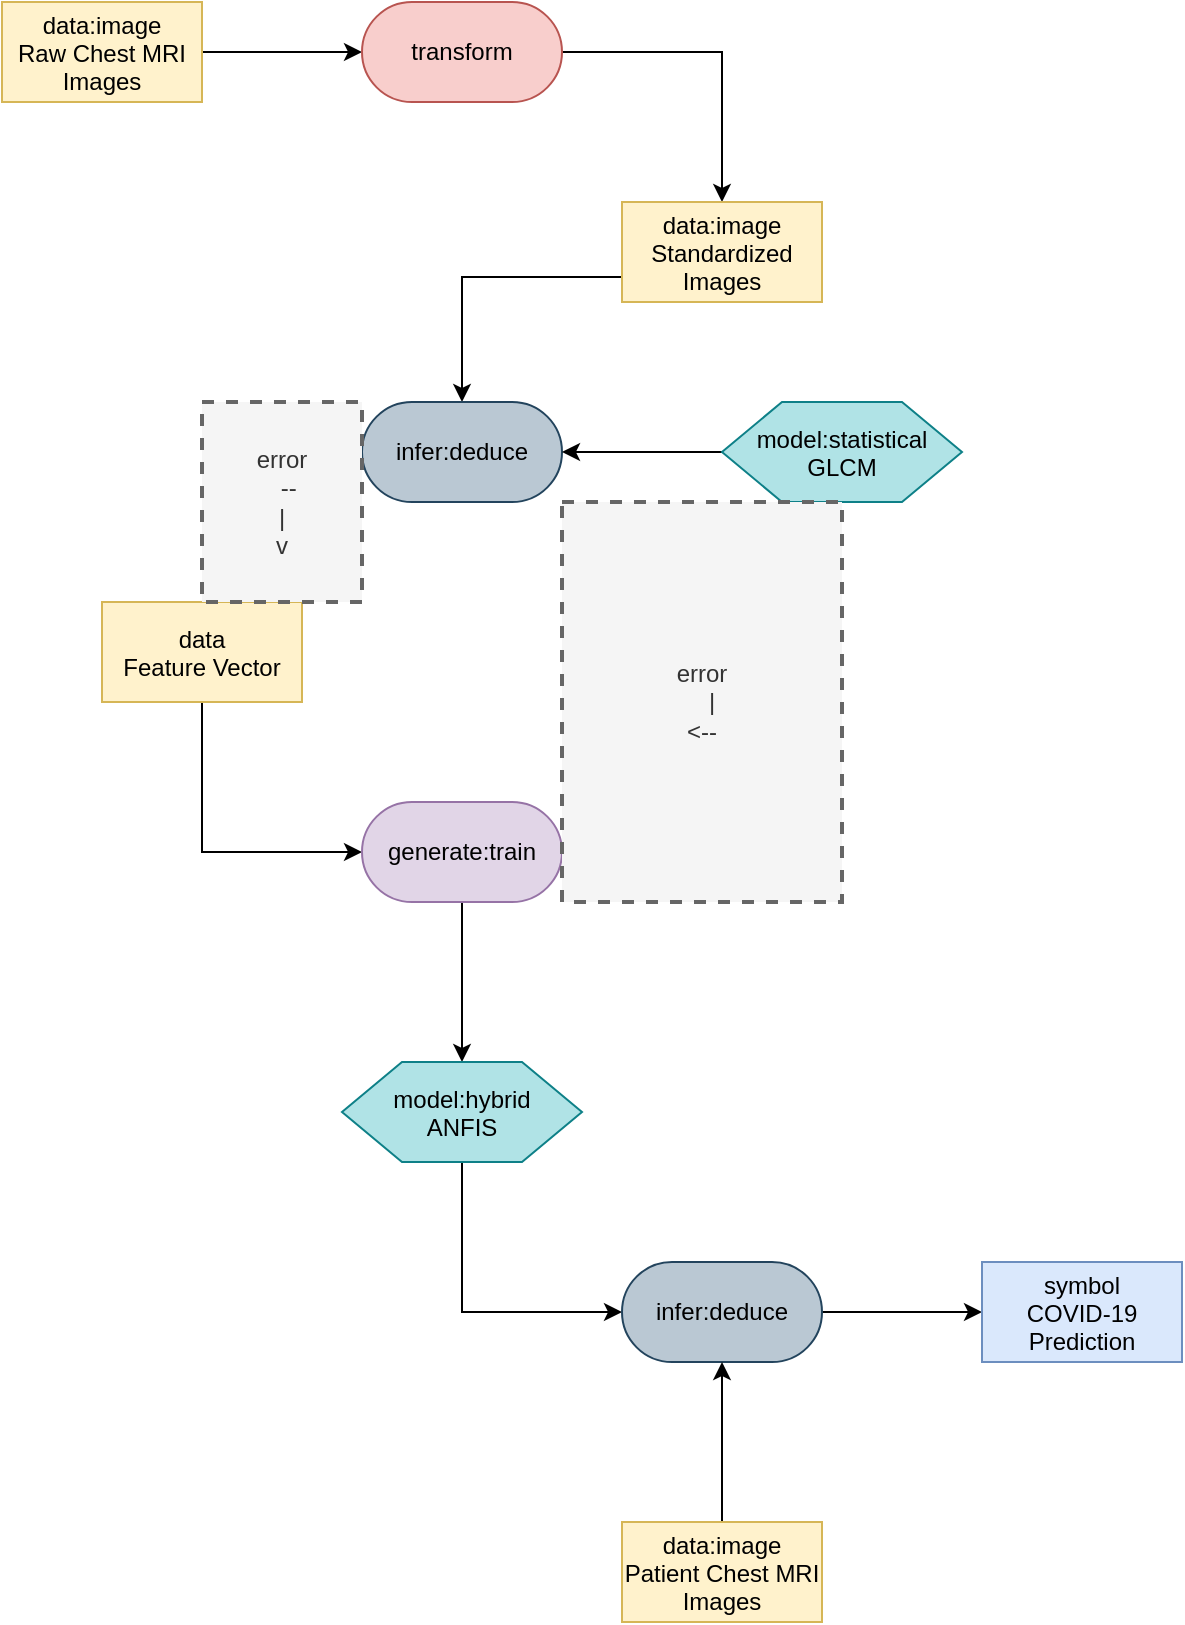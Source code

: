 <mxfile version="27.1.6" pages="2">
  <diagram name="Page-1" id="_JDrC6Ps8bkxW6P-ZPD3">
    <mxGraphModel dx="1310" dy="785" grid="1" gridSize="10" guides="1" tooltips="1" connect="1" arrows="1" fold="1" page="1" pageScale="1" pageWidth="3300" pageHeight="4681" math="0" shadow="0">
      <root>
        <mxCell id="0" />
        <mxCell id="1" parent="0" />
        <mxCell id="ijfkpujtPZkEFpg8izQ9-18" style="edgeStyle=orthogonalEdgeStyle;rounded=0;orthogonalLoop=1;jettySize=auto;html=1;exitX=0.5;exitY=1;exitDx=0;exitDy=0;entryX=0.5;entryY=0;entryDx=0;entryDy=0;align=right;" parent="1" source="ijfkpujtPZkEFpg8izQ9-13" target="ijfkpujtPZkEFpg8izQ9-17" edge="1">
          <mxGeometry relative="1" as="geometry" />
        </mxCell>
        <mxCell id="ijfkpujtPZkEFpg8izQ9-3" style="edgeStyle=orthogonalEdgeStyle;rounded=0;orthogonalLoop=1;jettySize=auto;html=1;exitX=1;exitY=0.5;exitDx=0;exitDy=0;entryX=0;entryY=0.5;entryDx=0;entryDy=0;" parent="1" source="ijfkpujtPZkEFpg8izQ9-1" target="ijfkpujtPZkEFpg8izQ9-2" edge="1">
          <mxGeometry relative="1" as="geometry" />
        </mxCell>
        <mxCell id="ijfkpujtPZkEFpg8izQ9-1" value="data:image&#xa;Raw Chest MRI&#xa;Images" style="rectangle;fillColor=#fff2cc;strokeColor=#d6b656;" parent="1" name="data" vertex="1">
          <mxGeometry x="340" y="230" width="100" height="50" as="geometry" />
        </mxCell>
        <mxCell id="ijfkpujtPZkEFpg8izQ9-5" style="edgeStyle=orthogonalEdgeStyle;rounded=0;orthogonalLoop=1;jettySize=auto;html=1;exitX=1;exitY=0.5;exitDx=0;exitDy=0;entryX=0.5;entryY=0;entryDx=0;entryDy=0;" parent="1" source="ijfkpujtPZkEFpg8izQ9-2" target="ijfkpujtPZkEFpg8izQ9-4" edge="1">
          <mxGeometry relative="1" as="geometry" />
        </mxCell>
        <mxCell id="ijfkpujtPZkEFpg8izQ9-2" value="transform" style="rounded=1;whiteSpace=wrap;html=1;arcSize=50;fillColor=#f8cecc;strokeColor=#b85450;" parent="1" name="transform" vertex="1">
          <mxGeometry x="520" y="230" width="100" height="50" as="geometry" />
        </mxCell>
        <mxCell id="ijfkpujtPZkEFpg8izQ9-28" style="edgeStyle=orthogonalEdgeStyle;rounded=0;orthogonalLoop=1;jettySize=auto;html=1;exitX=0;exitY=0.75;exitDx=0;exitDy=0;entryX=0.5;entryY=0;entryDx=0;entryDy=0;" parent="1" source="ijfkpujtPZkEFpg8izQ9-4" target="ijfkpujtPZkEFpg8izQ9-6" edge="1">
          <mxGeometry relative="1" as="geometry" />
        </mxCell>
        <mxCell id="ijfkpujtPZkEFpg8izQ9-4" value="data:image&#xa;Standardized&#xa;Images" style="rectangle;fillColor=#fff2cc;strokeColor=#d6b656;" parent="1" name="data" vertex="1">
          <mxGeometry x="650" y="330" width="100" height="50" as="geometry" />
        </mxCell>
        <mxCell id="ijfkpujtPZkEFpg8izQ9-6" value="infer:deduce" style="rounded=1;whiteSpace=wrap;html=1;arcSize=50;fillColor=#bac8d3;strokeColor=#23445d;" parent="1" name="infer:deduce" vertex="1">
          <mxGeometry x="520" y="430" width="100" height="50" as="geometry" />
        </mxCell>
        <mxCell id="ijfkpujtPZkEFpg8izQ9-9" style="edgeStyle=orthogonalEdgeStyle;rounded=0;orthogonalLoop=1;jettySize=auto;html=1;entryX=1;entryY=0.5;entryDx=0;entryDy=0;" parent="1" source="ijfkpujtPZkEFpg8izQ9-8" target="ijfkpujtPZkEFpg8izQ9-6" edge="1">
          <mxGeometry relative="1" as="geometry" />
        </mxCell>
        <mxCell id="ijfkpujtPZkEFpg8izQ9-8" value="model:statistical&#xa;GLCM" style="shape=hexagon;perimeter=hexagonPerimeter2;fillColor=#b0e3e6;strokeColor=#0e8088;" parent="1" name="model" vertex="1">
          <mxGeometry x="700" y="430" width="120" height="50" as="geometry" />
        </mxCell>
        <mxCell id="ijfkpujtPZkEFpg8izQ9-14" style="edgeStyle=orthogonalEdgeStyle;rounded=0;orthogonalLoop=1;jettySize=auto;html=1;exitX=0.5;exitY=1;exitDx=0;exitDy=0;entryX=0;entryY=0.5;entryDx=0;entryDy=0;" parent="1" source="ijfkpujtPZkEFpg8izQ9-10" target="ijfkpujtPZkEFpg8izQ9-13" edge="1">
          <mxGeometry relative="1" as="geometry" />
        </mxCell>
        <mxCell id="ijfkpujtPZkEFpg8izQ9-10" value="data&#xa;Feature Vector" style="rectangle;fillColor=#fff2cc;strokeColor=#d6b656;" parent="1" name="data" vertex="1">
          <mxGeometry x="390" y="530" width="100" height="50" as="geometry" />
        </mxCell>
        <mxCell id="ijfkpujtPZkEFpg8izQ9-12" value="&lt;div&gt;error&lt;/div&gt;&lt;div&gt;&amp;nbsp; --&lt;/div&gt;&lt;div&gt;|&lt;/div&gt;&lt;div&gt;v&lt;/div&gt;" style="text;html=1;align=center;verticalAlign=middle;whiteSpace=wrap;rounded=0;dashed=1;fillColor=#f5f5f5;fontColor=#333333;strokeColor=#666666;strokeWidth=2;" parent="1" name="text" vertex="1">
          <mxGeometry x="440" y="430" width="80" height="100" as="geometry" />
        </mxCell>
        <mxCell id="ijfkpujtPZkEFpg8izQ9-13" value="generate:train" style="rounded=1;whiteSpace=wrap;html=1;arcSize=50;fillColor=#e1d5e7;strokeColor=#9673a6;" parent="1" name="generate:train" vertex="1">
          <mxGeometry x="520" y="630" width="100" height="50" as="geometry" />
        </mxCell>
        <mxCell id="ijfkpujtPZkEFpg8izQ9-16" value="&lt;div&gt;error&lt;/div&gt;&lt;div&gt;&amp;nbsp;&amp;nbsp; |&lt;/div&gt;&lt;div&gt;&amp;lt;--&lt;/div&gt;" style="text;html=1;align=center;verticalAlign=middle;whiteSpace=wrap;rounded=0;dashed=1;fillColor=#f5f5f5;fontColor=#333333;strokeColor=#666666;strokeWidth=2;" parent="1" name="text" vertex="1">
          <mxGeometry x="620" y="480" width="140" height="200" as="geometry" />
        </mxCell>
        <mxCell id="ijfkpujtPZkEFpg8izQ9-20" style="edgeStyle=orthogonalEdgeStyle;rounded=0;orthogonalLoop=1;jettySize=auto;html=1;exitX=0.5;exitY=1;exitDx=0;exitDy=0;entryX=0;entryY=0.5;entryDx=0;entryDy=0;" parent="1" source="ijfkpujtPZkEFpg8izQ9-17" target="ijfkpujtPZkEFpg8izQ9-19" edge="1">
          <mxGeometry relative="1" as="geometry" />
        </mxCell>
        <mxCell id="ijfkpujtPZkEFpg8izQ9-17" value="model:hybrid&#xa;ANFIS" style="shape=hexagon;perimeter=hexagonPerimeter2;fillColor=#b0e3e6;strokeColor=#0e8088;" parent="1" name="model" vertex="1">
          <mxGeometry x="510" y="760" width="120" height="50" as="geometry" />
        </mxCell>
        <mxCell id="ijfkpujtPZkEFpg8izQ9-25" style="edgeStyle=orthogonalEdgeStyle;rounded=0;orthogonalLoop=1;jettySize=auto;html=1;exitX=1;exitY=0.5;exitDx=0;exitDy=0;entryX=0;entryY=0.5;entryDx=0;entryDy=0;" parent="1" source="ijfkpujtPZkEFpg8izQ9-19" target="ijfkpujtPZkEFpg8izQ9-24" edge="1">
          <mxGeometry relative="1" as="geometry" />
        </mxCell>
        <mxCell id="ijfkpujtPZkEFpg8izQ9-19" value="infer:deduce" style="rounded=1;whiteSpace=wrap;html=1;arcSize=50;fillColor=#bac8d3;strokeColor=#23445d;" parent="1" name="infer:deduce" vertex="1">
          <mxGeometry x="650" y="860" width="100" height="50" as="geometry" />
        </mxCell>
        <mxCell id="ijfkpujtPZkEFpg8izQ9-23" style="edgeStyle=orthogonalEdgeStyle;rounded=0;orthogonalLoop=1;jettySize=auto;html=1;entryX=0.5;entryY=1;entryDx=0;entryDy=0;" parent="1" source="ijfkpujtPZkEFpg8izQ9-22" target="ijfkpujtPZkEFpg8izQ9-19" edge="1">
          <mxGeometry relative="1" as="geometry" />
        </mxCell>
        <mxCell id="ijfkpujtPZkEFpg8izQ9-22" value="data:image&#xa;Patient Chest MRI&#xa;Images" style="rectangle;fillColor=#fff2cc;strokeColor=#d6b656;" parent="1" name="data" vertex="1">
          <mxGeometry x="650" y="990" width="100" height="50" as="geometry" />
        </mxCell>
        <mxCell id="ijfkpujtPZkEFpg8izQ9-24" value="symbol&#xa;COVID-19&#xa;Prediction" style="rectangle;fillColor=#dae8fc;strokeColor=#6c8ebf;" parent="1" name="symbol" vertex="1">
          <mxGeometry x="830" y="860" width="100" height="50" as="geometry" />
        </mxCell>
      </root>
    </mxGraphModel>
  </diagram>
  <diagram name="Copy of Page-1" id="pYbj6_aEp6tZ5AkLOEyR">
    <mxGraphModel dx="1572" dy="942" grid="1" gridSize="10" guides="1" tooltips="1" connect="1" arrows="1" fold="1" page="1" pageScale="1" pageWidth="3300" pageHeight="4681" math="0" shadow="0">
      <root>
        <mxCell id="W1ap1mC5mUCjE2PXQTeV-0" />
        <mxCell id="W1ap1mC5mUCjE2PXQTeV-1" parent="W1ap1mC5mUCjE2PXQTeV-0" />
        <mxCell id="W1ap1mC5mUCjE2PXQTeV-2" style="edgeStyle=orthogonalEdgeStyle;rounded=0;orthogonalLoop=1;jettySize=auto;html=1;exitX=0.5;exitY=1;exitDx=0;exitDy=0;entryX=0.5;entryY=0;entryDx=0;entryDy=0;align=right;" edge="1" parent="W1ap1mC5mUCjE2PXQTeV-1" source="W1ap1mC5mUCjE2PXQTeV-15" target="W1ap1mC5mUCjE2PXQTeV-18">
          <mxGeometry relative="1" as="geometry" />
        </mxCell>
        <mxCell id="W1ap1mC5mUCjE2PXQTeV-3" style="edgeStyle=orthogonalEdgeStyle;rounded=0;orthogonalLoop=1;jettySize=auto;html=1;exitX=1;exitY=0.5;exitDx=0;exitDy=0;entryX=0;entryY=0.5;entryDx=0;entryDy=0;" edge="1" parent="W1ap1mC5mUCjE2PXQTeV-1" source="W1ap1mC5mUCjE2PXQTeV-4" target="W1ap1mC5mUCjE2PXQTeV-6">
          <mxGeometry relative="1" as="geometry" />
        </mxCell>
        <mxCell id="W1ap1mC5mUCjE2PXQTeV-4" value="data:image&#xa;Raw Chest MRI&#xa;Images" style="rectangle;fillColor=#fff2cc;strokeColor=#d6b656;" name="data" vertex="1" parent="W1ap1mC5mUCjE2PXQTeV-1">
          <mxGeometry x="340" y="230" width="100" height="50" as="geometry" />
        </mxCell>
        <mxCell id="W1ap1mC5mUCjE2PXQTeV-5" style="edgeStyle=orthogonalEdgeStyle;rounded=0;orthogonalLoop=1;jettySize=auto;html=1;exitX=1;exitY=0.5;exitDx=0;exitDy=0;entryX=0.5;entryY=0;entryDx=0;entryDy=0;" edge="1" parent="W1ap1mC5mUCjE2PXQTeV-1" source="W1ap1mC5mUCjE2PXQTeV-6" target="W1ap1mC5mUCjE2PXQTeV-8">
          <mxGeometry relative="1" as="geometry" />
        </mxCell>
        <mxCell id="W1ap1mC5mUCjE2PXQTeV-6" value="transform" style="rounded=1;whiteSpace=wrap;html=1;arcSize=50;fillColor=#f8cecc;strokeColor=#b85450;" name="transform" vertex="1" parent="W1ap1mC5mUCjE2PXQTeV-1">
          <mxGeometry x="520" y="230" width="100" height="50" as="geometry" />
        </mxCell>
        <mxCell id="W1ap1mC5mUCjE2PXQTeV-7" style="edgeStyle=orthogonalEdgeStyle;rounded=0;orthogonalLoop=1;jettySize=auto;html=1;exitX=0;exitY=0.75;exitDx=0;exitDy=0;entryX=0.5;entryY=0;entryDx=0;entryDy=0;" edge="1" parent="W1ap1mC5mUCjE2PXQTeV-1" source="W1ap1mC5mUCjE2PXQTeV-8" target="W1ap1mC5mUCjE2PXQTeV-9">
          <mxGeometry relative="1" as="geometry" />
        </mxCell>
        <mxCell id="W1ap1mC5mUCjE2PXQTeV-8" value="data:image&#xa;Standardized&#xa;Images" style="rectangle;fillColor=#fff2cc;strokeColor=#d6b656;" name="data" vertex="1" parent="W1ap1mC5mUCjE2PXQTeV-1">
          <mxGeometry x="650" y="330" width="100" height="50" as="geometry" />
        </mxCell>
        <mxCell id="j2gAt55gGcEE7-orpFrD-0" style="edgeStyle=orthogonalEdgeStyle;rounded=0;orthogonalLoop=1;jettySize=auto;html=1;exitX=0;exitY=0.5;exitDx=0;exitDy=0;entryX=0.5;entryY=0;entryDx=0;entryDy=0;" edge="1" parent="W1ap1mC5mUCjE2PXQTeV-1" source="W1ap1mC5mUCjE2PXQTeV-9" target="W1ap1mC5mUCjE2PXQTeV-13">
          <mxGeometry relative="1" as="geometry" />
        </mxCell>
        <mxCell id="W1ap1mC5mUCjE2PXQTeV-9" value="infer:deduce" style="rounded=1;whiteSpace=wrap;html=1;arcSize=50;fillColor=#bac8d3;strokeColor=#23445d;" name="infer:deduce" vertex="1" parent="W1ap1mC5mUCjE2PXQTeV-1">
          <mxGeometry x="520" y="430" width="100" height="50" as="geometry" />
        </mxCell>
        <mxCell id="W1ap1mC5mUCjE2PXQTeV-10" style="edgeStyle=orthogonalEdgeStyle;rounded=0;orthogonalLoop=1;jettySize=auto;html=1;entryX=1;entryY=0.5;entryDx=0;entryDy=0;" edge="1" parent="W1ap1mC5mUCjE2PXQTeV-1" source="W1ap1mC5mUCjE2PXQTeV-11" target="W1ap1mC5mUCjE2PXQTeV-9">
          <mxGeometry relative="1" as="geometry" />
        </mxCell>
        <mxCell id="W1ap1mC5mUCjE2PXQTeV-11" value="model:statistical&#xa;GLCM" style="shape=hexagon;perimeter=hexagonPerimeter2;fillColor=#b0e3e6;strokeColor=#0e8088;" name="model" vertex="1" parent="W1ap1mC5mUCjE2PXQTeV-1">
          <mxGeometry x="700" y="430" width="120" height="50" as="geometry" />
        </mxCell>
        <mxCell id="W1ap1mC5mUCjE2PXQTeV-12" style="edgeStyle=orthogonalEdgeStyle;rounded=0;orthogonalLoop=1;jettySize=auto;html=1;exitX=0.5;exitY=1;exitDx=0;exitDy=0;entryX=0;entryY=0.5;entryDx=0;entryDy=0;" edge="1" parent="W1ap1mC5mUCjE2PXQTeV-1" source="W1ap1mC5mUCjE2PXQTeV-13" target="W1ap1mC5mUCjE2PXQTeV-15">
          <mxGeometry relative="1" as="geometry" />
        </mxCell>
        <mxCell id="W1ap1mC5mUCjE2PXQTeV-13" value="data&#xa;Feature Vector" style="rectangle;fillColor=#fff2cc;strokeColor=#d6b656;" name="data" vertex="1" parent="W1ap1mC5mUCjE2PXQTeV-1">
          <mxGeometry x="390" y="530" width="100" height="50" as="geometry" />
        </mxCell>
        <mxCell id="W1ap1mC5mUCjE2PXQTeV-15" value="generate:train" style="rounded=1;whiteSpace=wrap;html=1;arcSize=50;fillColor=#e1d5e7;strokeColor=#9673a6;" name="generate:train" vertex="1" parent="W1ap1mC5mUCjE2PXQTeV-1">
          <mxGeometry x="520" y="630" width="100" height="50" as="geometry" />
        </mxCell>
        <mxCell id="W1ap1mC5mUCjE2PXQTeV-17" style="edgeStyle=orthogonalEdgeStyle;rounded=0;orthogonalLoop=1;jettySize=auto;html=1;exitX=0.5;exitY=1;exitDx=0;exitDy=0;entryX=0;entryY=0.5;entryDx=0;entryDy=0;" edge="1" parent="W1ap1mC5mUCjE2PXQTeV-1" source="W1ap1mC5mUCjE2PXQTeV-18" target="W1ap1mC5mUCjE2PXQTeV-20">
          <mxGeometry relative="1" as="geometry" />
        </mxCell>
        <mxCell id="W1ap1mC5mUCjE2PXQTeV-18" value="model:hybrid&#xa;ANFIS" style="shape=hexagon;perimeter=hexagonPerimeter2;fillColor=#b0e3e6;strokeColor=#0e8088;" name="model" vertex="1" parent="W1ap1mC5mUCjE2PXQTeV-1">
          <mxGeometry x="510" y="760" width="120" height="50" as="geometry" />
        </mxCell>
        <mxCell id="W1ap1mC5mUCjE2PXQTeV-19" style="edgeStyle=orthogonalEdgeStyle;rounded=0;orthogonalLoop=1;jettySize=auto;html=1;exitX=1;exitY=0.5;exitDx=0;exitDy=0;entryX=0;entryY=0.5;entryDx=0;entryDy=0;" edge="1" parent="W1ap1mC5mUCjE2PXQTeV-1" source="W1ap1mC5mUCjE2PXQTeV-20" target="W1ap1mC5mUCjE2PXQTeV-23">
          <mxGeometry relative="1" as="geometry" />
        </mxCell>
        <mxCell id="W1ap1mC5mUCjE2PXQTeV-20" value="infer:deduce" style="rounded=1;whiteSpace=wrap;html=1;arcSize=50;fillColor=#bac8d3;strokeColor=#23445d;" name="infer:deduce" vertex="1" parent="W1ap1mC5mUCjE2PXQTeV-1">
          <mxGeometry x="650" y="860" width="100" height="50" as="geometry" />
        </mxCell>
        <mxCell id="W1ap1mC5mUCjE2PXQTeV-21" style="edgeStyle=orthogonalEdgeStyle;rounded=0;orthogonalLoop=1;jettySize=auto;html=1;entryX=0.5;entryY=1;entryDx=0;entryDy=0;" edge="1" parent="W1ap1mC5mUCjE2PXQTeV-1" source="W1ap1mC5mUCjE2PXQTeV-22" target="W1ap1mC5mUCjE2PXQTeV-20">
          <mxGeometry relative="1" as="geometry" />
        </mxCell>
        <mxCell id="W1ap1mC5mUCjE2PXQTeV-22" value="data:image&#xa;Patient Chest MRI&#xa;Images" style="rectangle;fillColor=#fff2cc;strokeColor=#d6b656;" name="data" vertex="1" parent="W1ap1mC5mUCjE2PXQTeV-1">
          <mxGeometry x="650" y="990" width="100" height="50" as="geometry" />
        </mxCell>
        <mxCell id="W1ap1mC5mUCjE2PXQTeV-23" value="symbol&#xa;COVID-19&#xa;Prediction" style="rectangle;fillColor=#dae8fc;strokeColor=#6c8ebf;" name="symbol" vertex="1" parent="W1ap1mC5mUCjE2PXQTeV-1">
          <mxGeometry x="830" y="860" width="100" height="50" as="geometry" />
        </mxCell>
      </root>
    </mxGraphModel>
  </diagram>
</mxfile>
